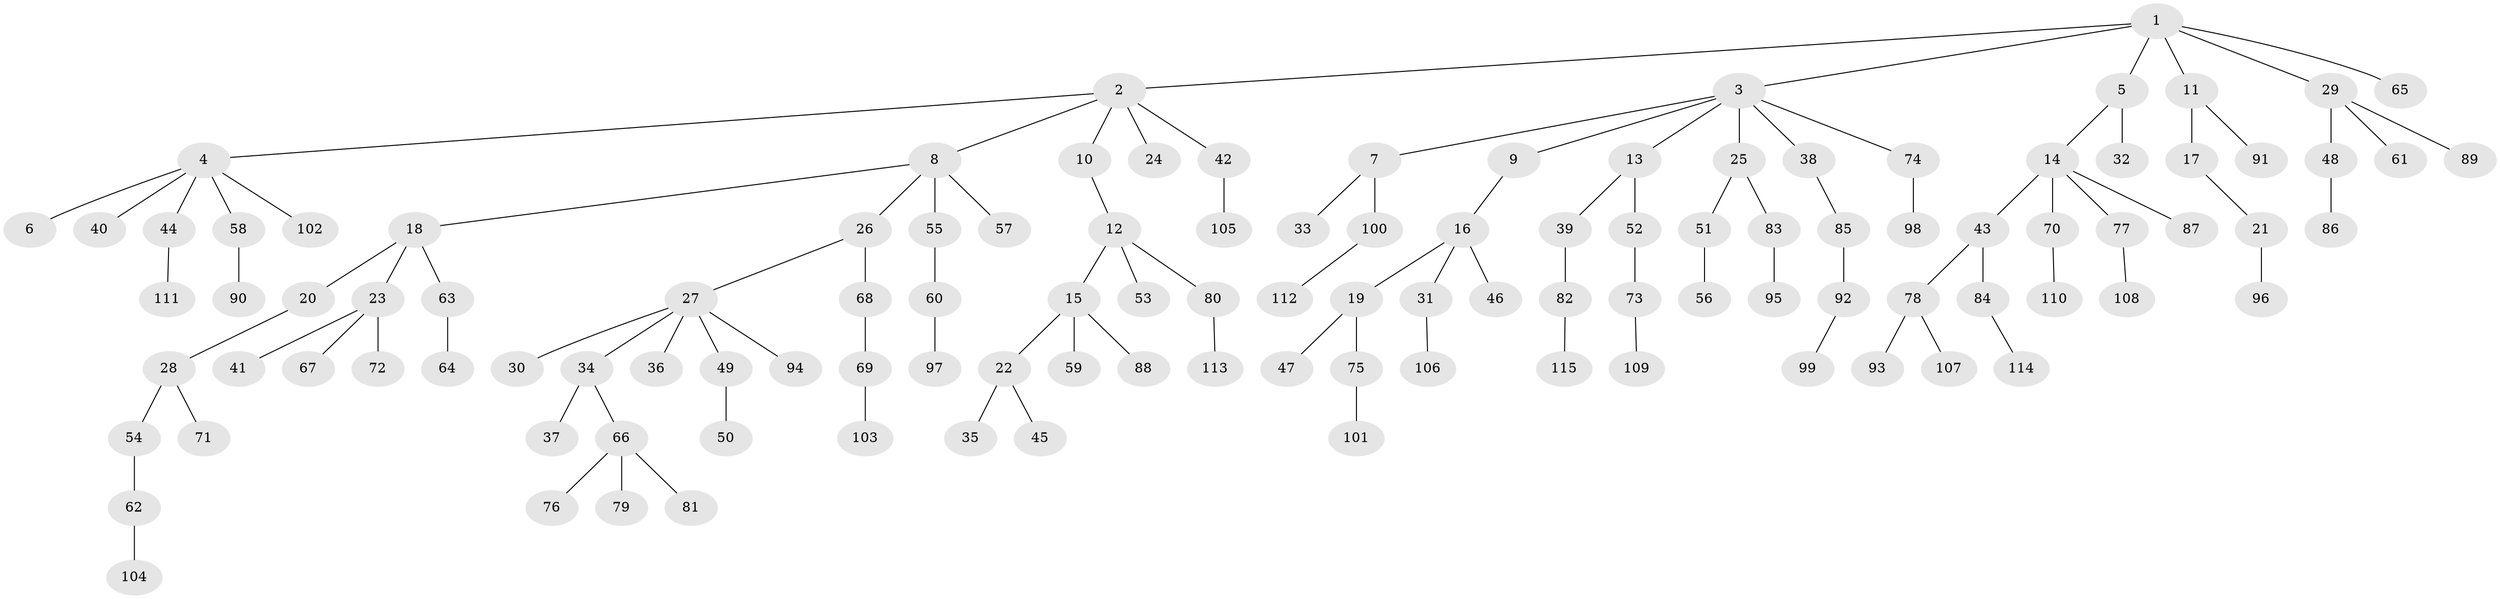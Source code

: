 // coarse degree distribution, {5: 0.06493506493506493, 8: 0.012987012987012988, 6: 0.025974025974025976, 2: 0.14285714285714285, 1: 0.5974025974025974, 3: 0.11688311688311688, 4: 0.03896103896103896}
// Generated by graph-tools (version 1.1) at 2025/24/03/03/25 07:24:05]
// undirected, 115 vertices, 114 edges
graph export_dot {
graph [start="1"]
  node [color=gray90,style=filled];
  1;
  2;
  3;
  4;
  5;
  6;
  7;
  8;
  9;
  10;
  11;
  12;
  13;
  14;
  15;
  16;
  17;
  18;
  19;
  20;
  21;
  22;
  23;
  24;
  25;
  26;
  27;
  28;
  29;
  30;
  31;
  32;
  33;
  34;
  35;
  36;
  37;
  38;
  39;
  40;
  41;
  42;
  43;
  44;
  45;
  46;
  47;
  48;
  49;
  50;
  51;
  52;
  53;
  54;
  55;
  56;
  57;
  58;
  59;
  60;
  61;
  62;
  63;
  64;
  65;
  66;
  67;
  68;
  69;
  70;
  71;
  72;
  73;
  74;
  75;
  76;
  77;
  78;
  79;
  80;
  81;
  82;
  83;
  84;
  85;
  86;
  87;
  88;
  89;
  90;
  91;
  92;
  93;
  94;
  95;
  96;
  97;
  98;
  99;
  100;
  101;
  102;
  103;
  104;
  105;
  106;
  107;
  108;
  109;
  110;
  111;
  112;
  113;
  114;
  115;
  1 -- 2;
  1 -- 3;
  1 -- 5;
  1 -- 11;
  1 -- 29;
  1 -- 65;
  2 -- 4;
  2 -- 8;
  2 -- 10;
  2 -- 24;
  2 -- 42;
  3 -- 7;
  3 -- 9;
  3 -- 13;
  3 -- 25;
  3 -- 38;
  3 -- 74;
  4 -- 6;
  4 -- 40;
  4 -- 44;
  4 -- 58;
  4 -- 102;
  5 -- 14;
  5 -- 32;
  7 -- 33;
  7 -- 100;
  8 -- 18;
  8 -- 26;
  8 -- 55;
  8 -- 57;
  9 -- 16;
  10 -- 12;
  11 -- 17;
  11 -- 91;
  12 -- 15;
  12 -- 53;
  12 -- 80;
  13 -- 39;
  13 -- 52;
  14 -- 43;
  14 -- 70;
  14 -- 77;
  14 -- 87;
  15 -- 22;
  15 -- 59;
  15 -- 88;
  16 -- 19;
  16 -- 31;
  16 -- 46;
  17 -- 21;
  18 -- 20;
  18 -- 23;
  18 -- 63;
  19 -- 47;
  19 -- 75;
  20 -- 28;
  21 -- 96;
  22 -- 35;
  22 -- 45;
  23 -- 41;
  23 -- 67;
  23 -- 72;
  25 -- 51;
  25 -- 83;
  26 -- 27;
  26 -- 68;
  27 -- 30;
  27 -- 34;
  27 -- 36;
  27 -- 49;
  27 -- 94;
  28 -- 54;
  28 -- 71;
  29 -- 48;
  29 -- 61;
  29 -- 89;
  31 -- 106;
  34 -- 37;
  34 -- 66;
  38 -- 85;
  39 -- 82;
  42 -- 105;
  43 -- 78;
  43 -- 84;
  44 -- 111;
  48 -- 86;
  49 -- 50;
  51 -- 56;
  52 -- 73;
  54 -- 62;
  55 -- 60;
  58 -- 90;
  60 -- 97;
  62 -- 104;
  63 -- 64;
  66 -- 76;
  66 -- 79;
  66 -- 81;
  68 -- 69;
  69 -- 103;
  70 -- 110;
  73 -- 109;
  74 -- 98;
  75 -- 101;
  77 -- 108;
  78 -- 93;
  78 -- 107;
  80 -- 113;
  82 -- 115;
  83 -- 95;
  84 -- 114;
  85 -- 92;
  92 -- 99;
  100 -- 112;
}
